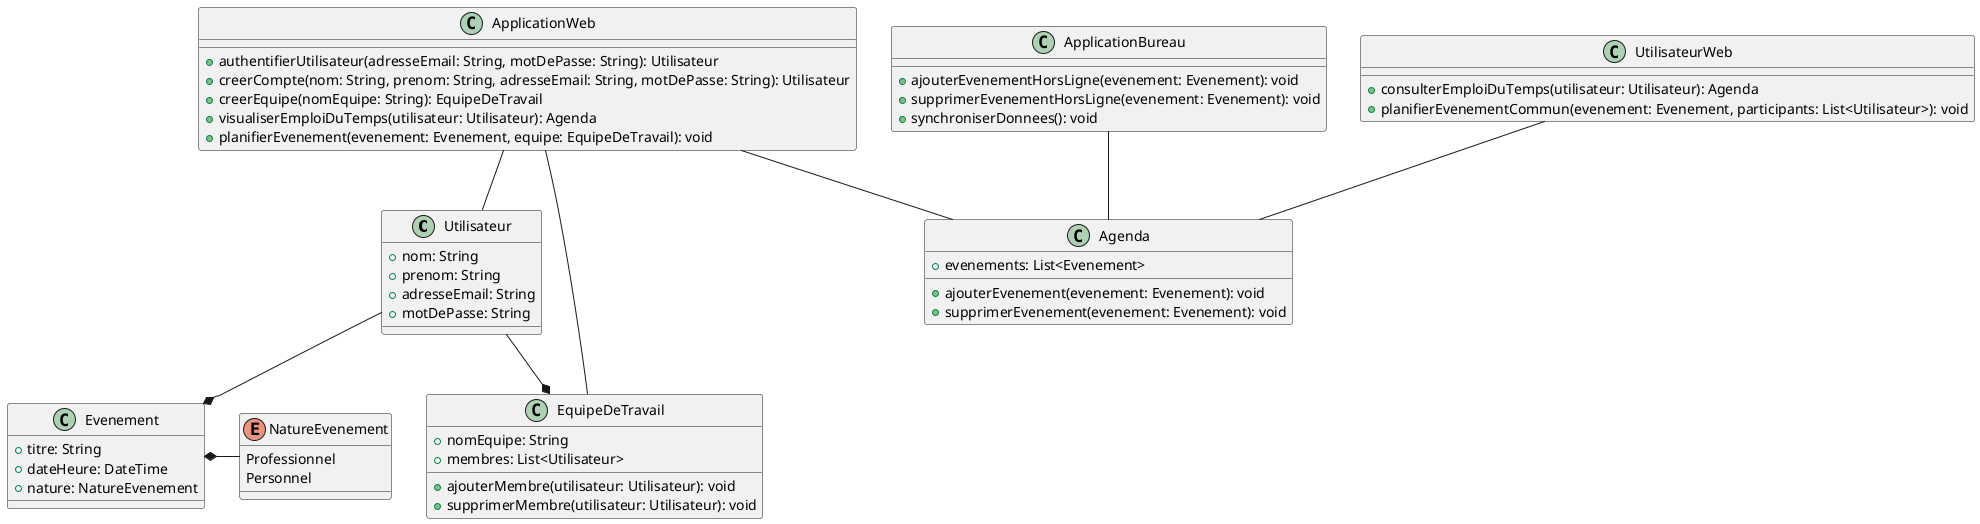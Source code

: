 @startuml name

class Utilisateur {
  +nom: String
  +prenom: String
  +adresseEmail: String
  +motDePasse: String
}

class EquipeDeTravail {
  +nomEquipe: String
  +membres: List<Utilisateur>
  +ajouterMembre(utilisateur: Utilisateur): void
  +supprimerMembre(utilisateur: Utilisateur): void
}

class Agenda {
  +evenements: List<Evenement>
  +ajouterEvenement(evenement: Evenement): void
  +supprimerEvenement(evenement: Evenement): void
}

class Evenement {
  +titre: String
  +dateHeure: DateTime
  +nature: NatureEvenement
}

enum NatureEvenement {
  Professionnel
  Personnel
}

class ApplicationWeb {
  +authentifierUtilisateur(adresseEmail: String, motDePasse: String): Utilisateur
  +creerCompte(nom: String, prenom: String, adresseEmail: String, motDePasse: String): Utilisateur
  +creerEquipe(nomEquipe: String): EquipeDeTravail
  +visualiserEmploiDuTemps(utilisateur: Utilisateur): Agenda
  +planifierEvenement(evenement: Evenement, equipe: EquipeDeTravail): void
}

class ApplicationBureau {
  +ajouterEvenementHorsLigne(evenement: Evenement): void
  +supprimerEvenementHorsLigne(evenement: Evenement): void
  +synchroniserDonnees(): void
}

class UtilisateurWeb {
  +consulterEmploiDuTemps(utilisateur: Utilisateur): Agenda
  +planifierEvenementCommun(evenement: Evenement, participants: List<Utilisateur>): void
}

Utilisateur --* EquipeDeTravail
Utilisateur --* Evenement
Evenement *- NatureEvenement
ApplicationWeb -- Utilisateur
ApplicationWeb -- EquipeDeTravail
ApplicationWeb -- Agenda
ApplicationBureau -- Agenda
UtilisateurWeb -- Agenda

@enduml

